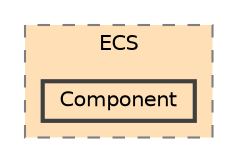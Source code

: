 digraph "R-Type/Engine/ECS/Component"
{
 // LATEX_PDF_SIZE
  bgcolor="transparent";
  edge [fontname=Helvetica,fontsize=10,labelfontname=Helvetica,labelfontsize=10];
  node [fontname=Helvetica,fontsize=10,shape=box,height=0.2,width=0.4];
  compound=true
  subgraph clusterdir_a7793a2d5ce20173a47e3c5d4033a58c {
    graph [ bgcolor="#ffe0b6", pencolor="grey50", label="ECS", fontname=Helvetica,fontsize=10 style="filled,dashed", URL="dir_a7793a2d5ce20173a47e3c5d4033a58c.html",tooltip=""]
  dir_021599018e266890d8f1774a2d1ccd08 [label="Component", fillcolor="#ffe0b6", color="grey25", style="filled,bold", URL="dir_021599018e266890d8f1774a2d1ccd08.html",tooltip=""];
  }
}
